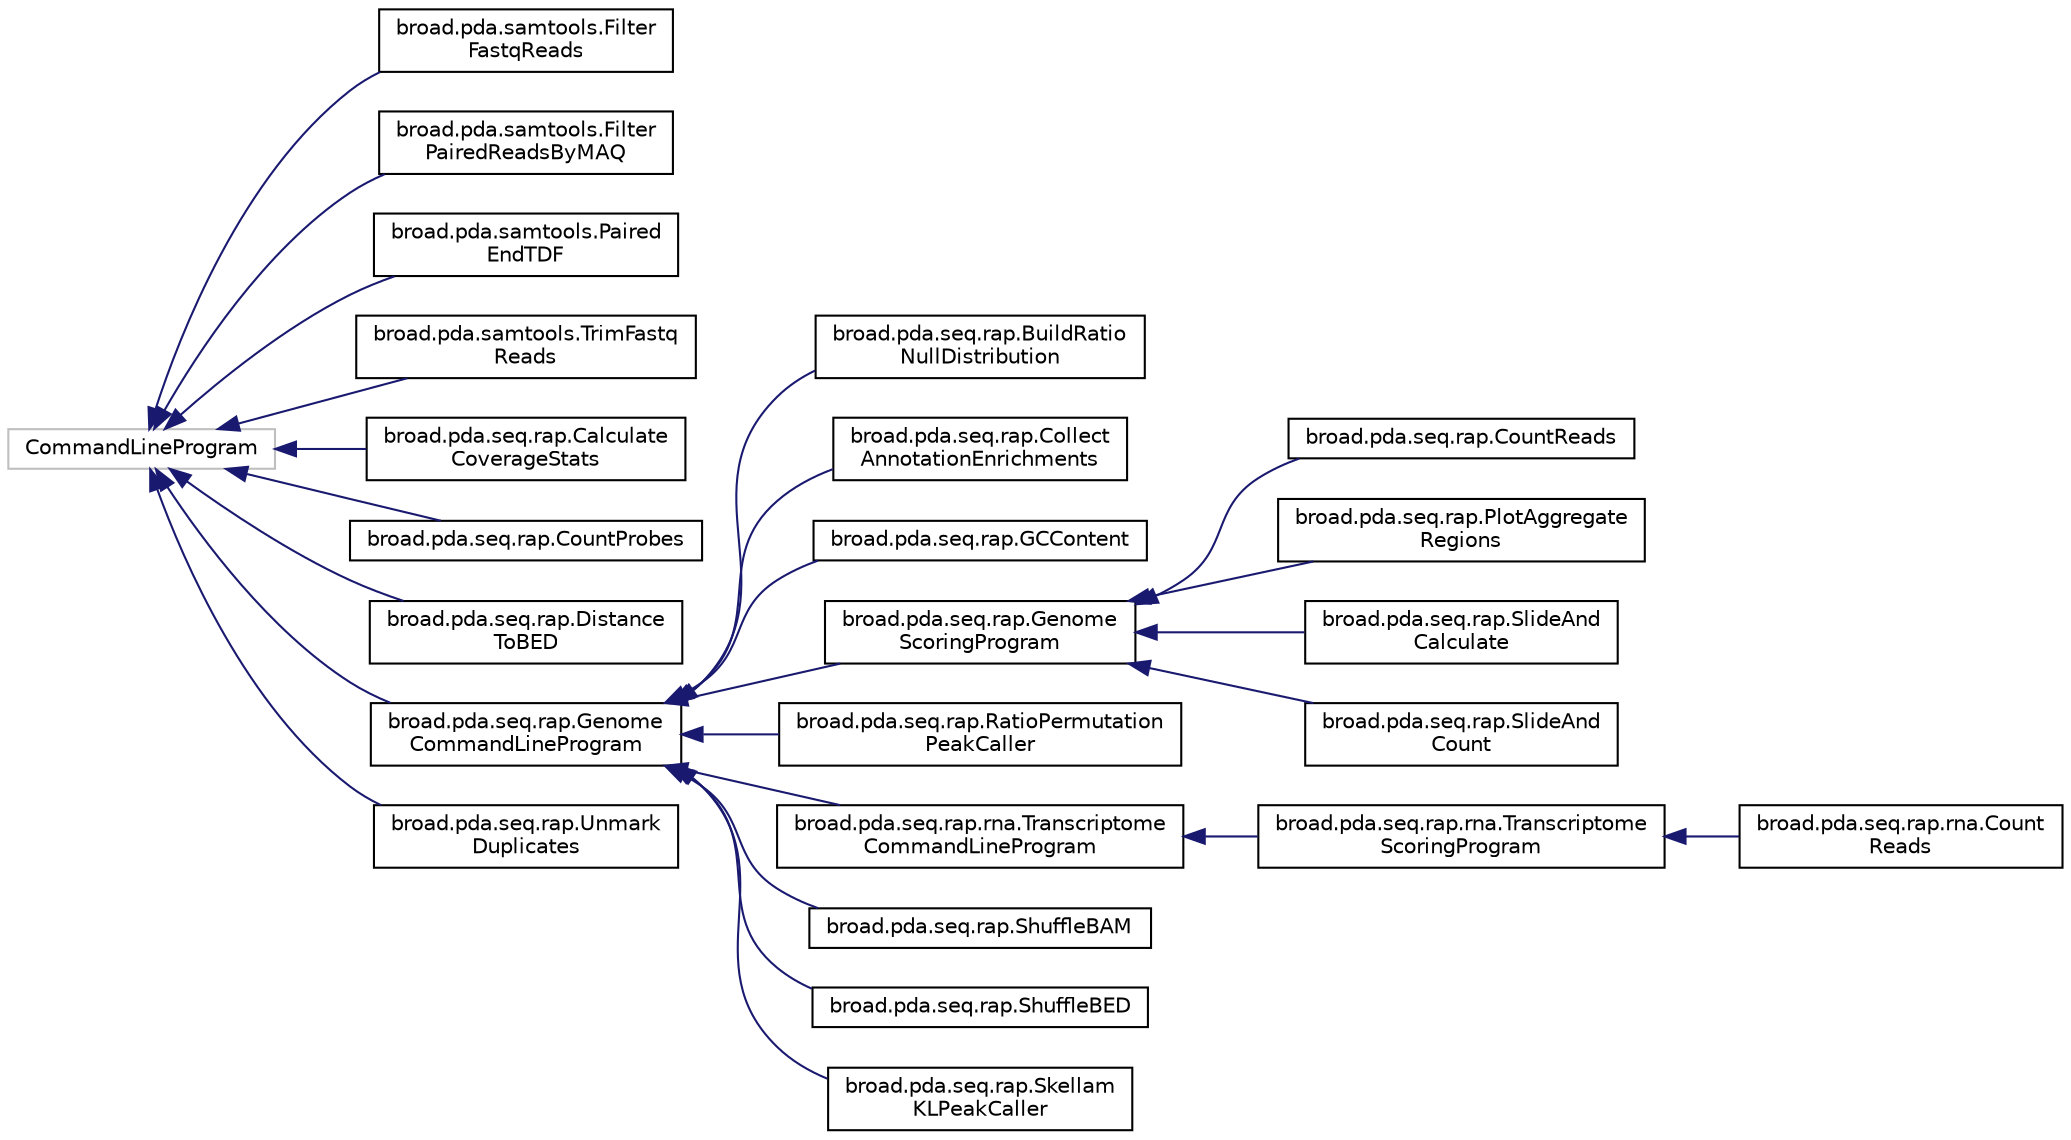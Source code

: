 digraph "Graphical Class Hierarchy"
{
  edge [fontname="Helvetica",fontsize="10",labelfontname="Helvetica",labelfontsize="10"];
  node [fontname="Helvetica",fontsize="10",shape=record];
  rankdir="LR";
  Node1 [label="CommandLineProgram",height=0.2,width=0.4,color="grey75", fillcolor="white", style="filled"];
  Node1 -> Node2 [dir="back",color="midnightblue",fontsize="10",style="solid",fontname="Helvetica"];
  Node2 [label="broad.pda.samtools.Filter\lFastqReads",height=0.2,width=0.4,color="black", fillcolor="white", style="filled",URL="$classbroad_1_1pda_1_1samtools_1_1_filter_fastq_reads.html"];
  Node1 -> Node3 [dir="back",color="midnightblue",fontsize="10",style="solid",fontname="Helvetica"];
  Node3 [label="broad.pda.samtools.Filter\lPairedReadsByMAQ",height=0.2,width=0.4,color="black", fillcolor="white", style="filled",URL="$classbroad_1_1pda_1_1samtools_1_1_filter_paired_reads_by_m_a_q.html"];
  Node1 -> Node4 [dir="back",color="midnightblue",fontsize="10",style="solid",fontname="Helvetica"];
  Node4 [label="broad.pda.samtools.Paired\lEndTDF",height=0.2,width=0.4,color="black", fillcolor="white", style="filled",URL="$classbroad_1_1pda_1_1samtools_1_1_paired_end_t_d_f.html"];
  Node1 -> Node5 [dir="back",color="midnightblue",fontsize="10",style="solid",fontname="Helvetica"];
  Node5 [label="broad.pda.samtools.TrimFastq\lReads",height=0.2,width=0.4,color="black", fillcolor="white", style="filled",URL="$classbroad_1_1pda_1_1samtools_1_1_trim_fastq_reads.html"];
  Node1 -> Node6 [dir="back",color="midnightblue",fontsize="10",style="solid",fontname="Helvetica"];
  Node6 [label="broad.pda.seq.rap.Calculate\lCoverageStats",height=0.2,width=0.4,color="black", fillcolor="white", style="filled",URL="$classbroad_1_1pda_1_1seq_1_1rap_1_1_calculate_coverage_stats.html"];
  Node1 -> Node7 [dir="back",color="midnightblue",fontsize="10",style="solid",fontname="Helvetica"];
  Node7 [label="broad.pda.seq.rap.CountProbes",height=0.2,width=0.4,color="black", fillcolor="white", style="filled",URL="$classbroad_1_1pda_1_1seq_1_1rap_1_1_count_probes.html"];
  Node1 -> Node8 [dir="back",color="midnightblue",fontsize="10",style="solid",fontname="Helvetica"];
  Node8 [label="broad.pda.seq.rap.Distance\lToBED",height=0.2,width=0.4,color="black", fillcolor="white", style="filled",URL="$classbroad_1_1pda_1_1seq_1_1rap_1_1_distance_to_b_e_d.html"];
  Node1 -> Node9 [dir="back",color="midnightblue",fontsize="10",style="solid",fontname="Helvetica"];
  Node9 [label="broad.pda.seq.rap.Genome\lCommandLineProgram",height=0.2,width=0.4,color="black", fillcolor="white", style="filled",URL="$classbroad_1_1pda_1_1seq_1_1rap_1_1_genome_command_line_program.html"];
  Node9 -> Node10 [dir="back",color="midnightblue",fontsize="10",style="solid",fontname="Helvetica"];
  Node10 [label="broad.pda.seq.rap.BuildRatio\lNullDistribution",height=0.2,width=0.4,color="black", fillcolor="white", style="filled",URL="$classbroad_1_1pda_1_1seq_1_1rap_1_1_build_ratio_null_distribution.html"];
  Node9 -> Node11 [dir="back",color="midnightblue",fontsize="10",style="solid",fontname="Helvetica"];
  Node11 [label="broad.pda.seq.rap.Collect\lAnnotationEnrichments",height=0.2,width=0.4,color="black", fillcolor="white", style="filled",URL="$classbroad_1_1pda_1_1seq_1_1rap_1_1_collect_annotation_enrichments.html"];
  Node9 -> Node12 [dir="back",color="midnightblue",fontsize="10",style="solid",fontname="Helvetica"];
  Node12 [label="broad.pda.seq.rap.GCContent",height=0.2,width=0.4,color="black", fillcolor="white", style="filled",URL="$classbroad_1_1pda_1_1seq_1_1rap_1_1_g_c_content.html"];
  Node9 -> Node13 [dir="back",color="midnightblue",fontsize="10",style="solid",fontname="Helvetica"];
  Node13 [label="broad.pda.seq.rap.Genome\lScoringProgram",height=0.2,width=0.4,color="black", fillcolor="white", style="filled",URL="$classbroad_1_1pda_1_1seq_1_1rap_1_1_genome_scoring_program.html"];
  Node13 -> Node14 [dir="back",color="midnightblue",fontsize="10",style="solid",fontname="Helvetica"];
  Node14 [label="broad.pda.seq.rap.CountReads",height=0.2,width=0.4,color="black", fillcolor="white", style="filled",URL="$classbroad_1_1pda_1_1seq_1_1rap_1_1_count_reads.html"];
  Node13 -> Node15 [dir="back",color="midnightblue",fontsize="10",style="solid",fontname="Helvetica"];
  Node15 [label="broad.pda.seq.rap.PlotAggregate\lRegions",height=0.2,width=0.4,color="black", fillcolor="white", style="filled",URL="$classbroad_1_1pda_1_1seq_1_1rap_1_1_plot_aggregate_regions.html"];
  Node13 -> Node16 [dir="back",color="midnightblue",fontsize="10",style="solid",fontname="Helvetica"];
  Node16 [label="broad.pda.seq.rap.SlideAnd\lCalculate",height=0.2,width=0.4,color="black", fillcolor="white", style="filled",URL="$classbroad_1_1pda_1_1seq_1_1rap_1_1_slide_and_calculate.html"];
  Node13 -> Node17 [dir="back",color="midnightblue",fontsize="10",style="solid",fontname="Helvetica"];
  Node17 [label="broad.pda.seq.rap.SlideAnd\lCount",height=0.2,width=0.4,color="black", fillcolor="white", style="filled",URL="$classbroad_1_1pda_1_1seq_1_1rap_1_1_slide_and_count.html"];
  Node9 -> Node18 [dir="back",color="midnightblue",fontsize="10",style="solid",fontname="Helvetica"];
  Node18 [label="broad.pda.seq.rap.RatioPermutation\lPeakCaller",height=0.2,width=0.4,color="black", fillcolor="white", style="filled",URL="$classbroad_1_1pda_1_1seq_1_1rap_1_1_ratio_permutation_peak_caller.html"];
  Node9 -> Node19 [dir="back",color="midnightblue",fontsize="10",style="solid",fontname="Helvetica"];
  Node19 [label="broad.pda.seq.rap.rna.Transcriptome\lCommandLineProgram",height=0.2,width=0.4,color="black", fillcolor="white", style="filled",URL="$classbroad_1_1pda_1_1seq_1_1rap_1_1rna_1_1_transcriptome_command_line_program.html"];
  Node19 -> Node20 [dir="back",color="midnightblue",fontsize="10",style="solid",fontname="Helvetica"];
  Node20 [label="broad.pda.seq.rap.rna.Transcriptome\lScoringProgram",height=0.2,width=0.4,color="black", fillcolor="white", style="filled",URL="$classbroad_1_1pda_1_1seq_1_1rap_1_1rna_1_1_transcriptome_scoring_program.html"];
  Node20 -> Node21 [dir="back",color="midnightblue",fontsize="10",style="solid",fontname="Helvetica"];
  Node21 [label="broad.pda.seq.rap.rna.Count\lReads",height=0.2,width=0.4,color="black", fillcolor="white", style="filled",URL="$classbroad_1_1pda_1_1seq_1_1rap_1_1rna_1_1_count_reads.html"];
  Node9 -> Node22 [dir="back",color="midnightblue",fontsize="10",style="solid",fontname="Helvetica"];
  Node22 [label="broad.pda.seq.rap.ShuffleBAM",height=0.2,width=0.4,color="black", fillcolor="white", style="filled",URL="$classbroad_1_1pda_1_1seq_1_1rap_1_1_shuffle_b_a_m.html"];
  Node9 -> Node23 [dir="back",color="midnightblue",fontsize="10",style="solid",fontname="Helvetica"];
  Node23 [label="broad.pda.seq.rap.ShuffleBED",height=0.2,width=0.4,color="black", fillcolor="white", style="filled",URL="$classbroad_1_1pda_1_1seq_1_1rap_1_1_shuffle_b_e_d.html"];
  Node9 -> Node24 [dir="back",color="midnightblue",fontsize="10",style="solid",fontname="Helvetica"];
  Node24 [label="broad.pda.seq.rap.Skellam\lKLPeakCaller",height=0.2,width=0.4,color="black", fillcolor="white", style="filled",URL="$classbroad_1_1pda_1_1seq_1_1rap_1_1_skellam_k_l_peak_caller.html"];
  Node1 -> Node25 [dir="back",color="midnightblue",fontsize="10",style="solid",fontname="Helvetica"];
  Node25 [label="broad.pda.seq.rap.Unmark\lDuplicates",height=0.2,width=0.4,color="black", fillcolor="white", style="filled",URL="$classbroad_1_1pda_1_1seq_1_1rap_1_1_unmark_duplicates.html"];
}

